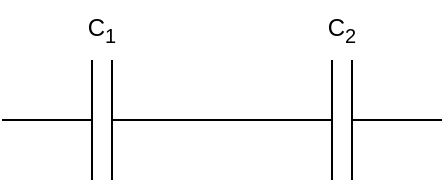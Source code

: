 <mxfile version="28.2.7">
  <diagram name="Page 1" id="Page-1">
    <mxGraphModel dx="378" dy="213" grid="1" gridSize="10" guides="1" tooltips="1" connect="1" arrows="1" fold="1" page="1" pageScale="1" pageWidth="827" pageHeight="1169" math="0" shadow="0">
      <root>
        <mxCell id="0" />
        <mxCell id="1" parent="0" />
        <mxCell id="I-XSp5JSdPdXtRmeXS5v-50" value="C&lt;sub&gt;1&lt;/sub&gt;" style="text;html=1;whiteSpace=wrap;strokeColor=none;fillColor=none;align=center;verticalAlign=middle;rounded=0;convertToSvg=1;" vertex="1" parent="1">
          <mxGeometry x="40" y="30" width="60" height="30" as="geometry" />
        </mxCell>
        <mxCell id="I-XSp5JSdPdXtRmeXS5v-51" value="C&lt;sub&gt;2&lt;/sub&gt;" style="text;html=1;whiteSpace=wrap;strokeColor=none;fillColor=none;align=center;verticalAlign=middle;rounded=0;convertToSvg=1;" vertex="1" parent="1">
          <mxGeometry x="160" y="30" width="60" height="30" as="geometry" />
        </mxCell>
        <UserObject label="" tags="Électrique Lien" id="47">
          <mxCell parent="1" vertex="1" visible="0">
            <mxGeometry as="geometry" />
          </mxCell>
        </UserObject>
        <mxCell id="I-XSp5JSdPdXtRmeXS5v-49" value="" style="edgeStyle=orthogonalEdgeStyle;rounded=0;orthogonalLoop=1;jettySize=auto;html=1;endArrow=none;endFill=0;" edge="1" parent="1" source="I-XSp5JSdPdXtRmeXS5v-47" target="I-XSp5JSdPdXtRmeXS5v-48">
          <mxGeometry relative="1" as="geometry" />
        </mxCell>
        <mxCell id="I-XSp5JSdPdXtRmeXS5v-47" value="" style="pointerEvents=1;verticalLabelPosition=bottom;shadow=0;dashed=0;align=center;html=1;verticalAlign=top;shape=mxgraph.electrical.capacitors.capacitor_1;" vertex="1" parent="1">
          <mxGeometry x="20" y="60" width="100" height="60" as="geometry" />
        </mxCell>
        <mxCell id="I-XSp5JSdPdXtRmeXS5v-48" value="" style="pointerEvents=1;verticalLabelPosition=bottom;shadow=0;dashed=0;align=center;html=1;verticalAlign=top;shape=mxgraph.electrical.capacitors.capacitor_1;" vertex="1" parent="1">
          <mxGeometry x="140" y="60" width="100" height="60" as="geometry" />
        </mxCell>
      </root>
    </mxGraphModel>
  </diagram>
</mxfile>
